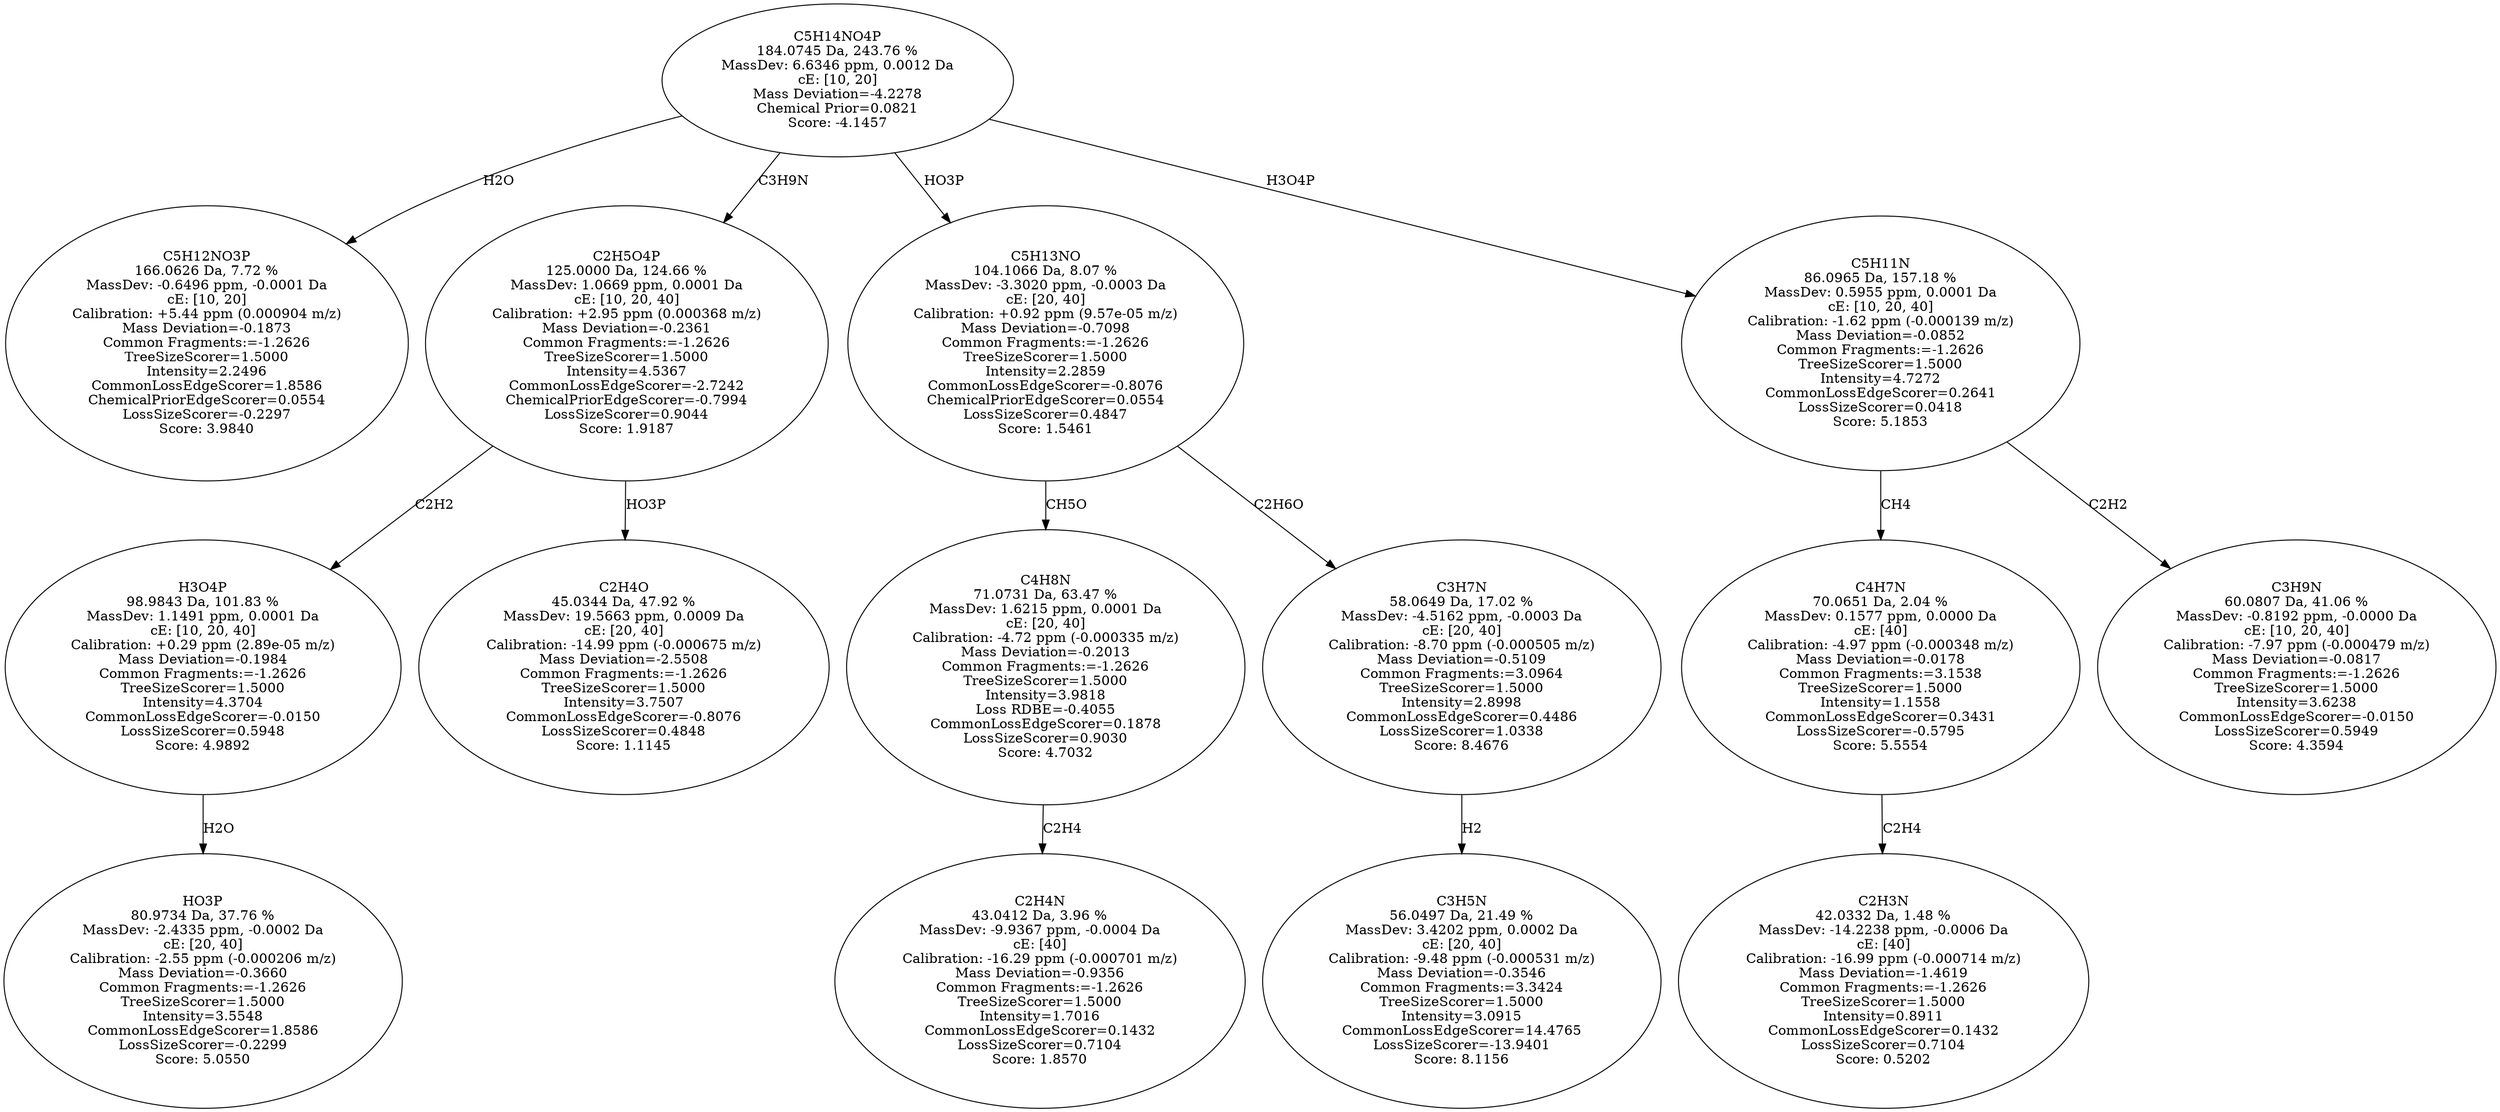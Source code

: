 strict digraph {
v1 [label="C5H12NO3P\n166.0626 Da, 7.72 %\nMassDev: -0.6496 ppm, -0.0001 Da\ncE: [10, 20]\nCalibration: +5.44 ppm (0.000904 m/z)\nMass Deviation=-0.1873\nCommon Fragments:=-1.2626\nTreeSizeScorer=1.5000\nIntensity=2.2496\nCommonLossEdgeScorer=1.8586\nChemicalPriorEdgeScorer=0.0554\nLossSizeScorer=-0.2297\nScore: 3.9840"];
v2 [label="HO3P\n80.9734 Da, 37.76 %\nMassDev: -2.4335 ppm, -0.0002 Da\ncE: [20, 40]\nCalibration: -2.55 ppm (-0.000206 m/z)\nMass Deviation=-0.3660\nCommon Fragments:=-1.2626\nTreeSizeScorer=1.5000\nIntensity=3.5548\nCommonLossEdgeScorer=1.8586\nLossSizeScorer=-0.2299\nScore: 5.0550"];
v3 [label="H3O4P\n98.9843 Da, 101.83 %\nMassDev: 1.1491 ppm, 0.0001 Da\ncE: [10, 20, 40]\nCalibration: +0.29 ppm (2.89e-05 m/z)\nMass Deviation=-0.1984\nCommon Fragments:=-1.2626\nTreeSizeScorer=1.5000\nIntensity=4.3704\nCommonLossEdgeScorer=-0.0150\nLossSizeScorer=0.5948\nScore: 4.9892"];
v4 [label="C2H4O\n45.0344 Da, 47.92 %\nMassDev: 19.5663 ppm, 0.0009 Da\ncE: [20, 40]\nCalibration: -14.99 ppm (-0.000675 m/z)\nMass Deviation=-2.5508\nCommon Fragments:=-1.2626\nTreeSizeScorer=1.5000\nIntensity=3.7507\nCommonLossEdgeScorer=-0.8076\nLossSizeScorer=0.4848\nScore: 1.1145"];
v5 [label="C2H5O4P\n125.0000 Da, 124.66 %\nMassDev: 1.0669 ppm, 0.0001 Da\ncE: [10, 20, 40]\nCalibration: +2.95 ppm (0.000368 m/z)\nMass Deviation=-0.2361\nCommon Fragments:=-1.2626\nTreeSizeScorer=1.5000\nIntensity=4.5367\nCommonLossEdgeScorer=-2.7242\nChemicalPriorEdgeScorer=-0.7994\nLossSizeScorer=0.9044\nScore: 1.9187"];
v6 [label="C2H4N\n43.0412 Da, 3.96 %\nMassDev: -9.9367 ppm, -0.0004 Da\ncE: [40]\nCalibration: -16.29 ppm (-0.000701 m/z)\nMass Deviation=-0.9356\nCommon Fragments:=-1.2626\nTreeSizeScorer=1.5000\nIntensity=1.7016\nCommonLossEdgeScorer=0.1432\nLossSizeScorer=0.7104\nScore: 1.8570"];
v7 [label="C4H8N\n71.0731 Da, 63.47 %\nMassDev: 1.6215 ppm, 0.0001 Da\ncE: [20, 40]\nCalibration: -4.72 ppm (-0.000335 m/z)\nMass Deviation=-0.2013\nCommon Fragments:=-1.2626\nTreeSizeScorer=1.5000\nIntensity=3.9818\nLoss RDBE=-0.4055\nCommonLossEdgeScorer=0.1878\nLossSizeScorer=0.9030\nScore: 4.7032"];
v8 [label="C3H5N\n56.0497 Da, 21.49 %\nMassDev: 3.4202 ppm, 0.0002 Da\ncE: [20, 40]\nCalibration: -9.48 ppm (-0.000531 m/z)\nMass Deviation=-0.3546\nCommon Fragments:=3.3424\nTreeSizeScorer=1.5000\nIntensity=3.0915\nCommonLossEdgeScorer=14.4765\nLossSizeScorer=-13.9401\nScore: 8.1156"];
v9 [label="C3H7N\n58.0649 Da, 17.02 %\nMassDev: -4.5162 ppm, -0.0003 Da\ncE: [20, 40]\nCalibration: -8.70 ppm (-0.000505 m/z)\nMass Deviation=-0.5109\nCommon Fragments:=3.0964\nTreeSizeScorer=1.5000\nIntensity=2.8998\nCommonLossEdgeScorer=0.4486\nLossSizeScorer=1.0338\nScore: 8.4676"];
v10 [label="C5H13NO\n104.1066 Da, 8.07 %\nMassDev: -3.3020 ppm, -0.0003 Da\ncE: [20, 40]\nCalibration: +0.92 ppm (9.57e-05 m/z)\nMass Deviation=-0.7098\nCommon Fragments:=-1.2626\nTreeSizeScorer=1.5000\nIntensity=2.2859\nCommonLossEdgeScorer=-0.8076\nChemicalPriorEdgeScorer=0.0554\nLossSizeScorer=0.4847\nScore: 1.5461"];
v11 [label="C2H3N\n42.0332 Da, 1.48 %\nMassDev: -14.2238 ppm, -0.0006 Da\ncE: [40]\nCalibration: -16.99 ppm (-0.000714 m/z)\nMass Deviation=-1.4619\nCommon Fragments:=-1.2626\nTreeSizeScorer=1.5000\nIntensity=0.8911\nCommonLossEdgeScorer=0.1432\nLossSizeScorer=0.7104\nScore: 0.5202"];
v12 [label="C4H7N\n70.0651 Da, 2.04 %\nMassDev: 0.1577 ppm, 0.0000 Da\ncE: [40]\nCalibration: -4.97 ppm (-0.000348 m/z)\nMass Deviation=-0.0178\nCommon Fragments:=3.1538\nTreeSizeScorer=1.5000\nIntensity=1.1558\nCommonLossEdgeScorer=0.3431\nLossSizeScorer=-0.5795\nScore: 5.5554"];
v13 [label="C3H9N\n60.0807 Da, 41.06 %\nMassDev: -0.8192 ppm, -0.0000 Da\ncE: [10, 20, 40]\nCalibration: -7.97 ppm (-0.000479 m/z)\nMass Deviation=-0.0817\nCommon Fragments:=-1.2626\nTreeSizeScorer=1.5000\nIntensity=3.6238\nCommonLossEdgeScorer=-0.0150\nLossSizeScorer=0.5949\nScore: 4.3594"];
v14 [label="C5H11N\n86.0965 Da, 157.18 %\nMassDev: 0.5955 ppm, 0.0001 Da\ncE: [10, 20, 40]\nCalibration: -1.62 ppm (-0.000139 m/z)\nMass Deviation=-0.0852\nCommon Fragments:=-1.2626\nTreeSizeScorer=1.5000\nIntensity=4.7272\nCommonLossEdgeScorer=0.2641\nLossSizeScorer=0.0418\nScore: 5.1853"];
v15 [label="C5H14NO4P\n184.0745 Da, 243.76 %\nMassDev: 6.6346 ppm, 0.0012 Da\ncE: [10, 20]\nMass Deviation=-4.2278\nChemical Prior=0.0821\nScore: -4.1457"];
v15 -> v1 [label="H2O"];
v3 -> v2 [label="H2O"];
v5 -> v3 [label="C2H2"];
v5 -> v4 [label="HO3P"];
v15 -> v5 [label="C3H9N"];
v7 -> v6 [label="C2H4"];
v10 -> v7 [label="CH5O"];
v9 -> v8 [label="H2"];
v10 -> v9 [label="C2H6O"];
v15 -> v10 [label="HO3P"];
v12 -> v11 [label="C2H4"];
v14 -> v12 [label="CH4"];
v14 -> v13 [label="C2H2"];
v15 -> v14 [label="H3O4P"];
}
